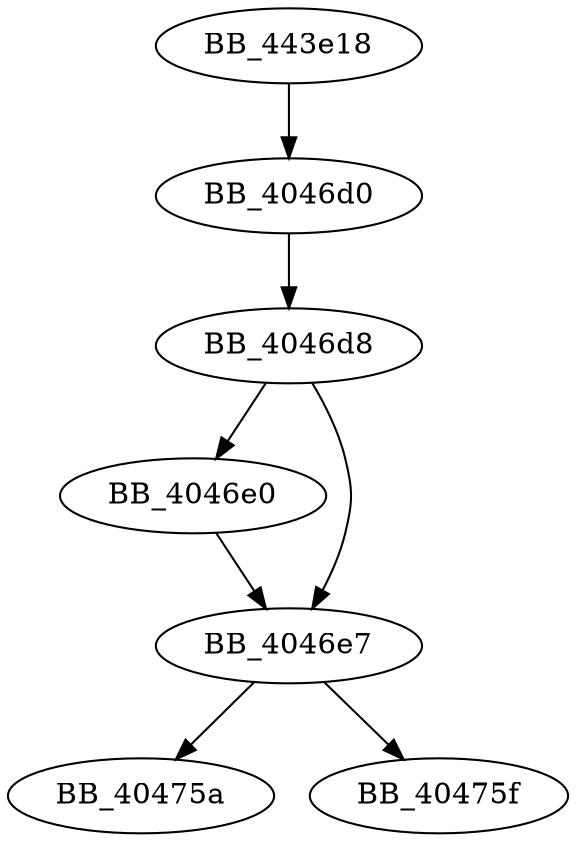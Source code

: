DiGraph sub_443E18{
BB_4046d0->BB_4046d8
BB_4046d8->BB_4046e0
BB_4046d8->BB_4046e7
BB_4046e0->BB_4046e7
BB_4046e7->BB_40475a
BB_4046e7->BB_40475f
BB_443e18->BB_4046d0
}
